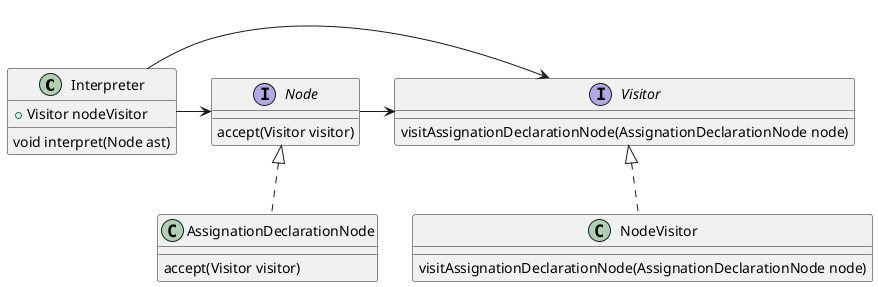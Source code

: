 @startuml

class Interpreter{
    + Visitor nodeVisitor
    void interpret(Node ast)
}


Interpreter -> Visitor
Interpreter -> Node


interface Visitor{
    visitAssignationDeclarationNode(AssignationDeclarationNode node)
}



interface Node{
    accept(Visitor visitor)
}
Node -> Visitor

class AssignationDeclarationNode implements Node{
    accept(Visitor visitor)
}

class NodeVisitor implements Visitor{
    visitAssignationDeclarationNode(AssignationDeclarationNode node)
}



@enduml